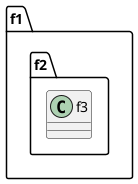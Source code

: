 {
  "sha1": "rk4depx6qyas7h6vvkk4k5eqssun6yg",
  "insertion": {
    "when": "2024-06-04T17:28:43.913Z",
    "user": "plantuml@gmail.com"
  }
}
@startuml
!pragma useNewPackage
set separator none
namespace f1 {
  namespace f2 {
    class f3
  }
}
@enduml
